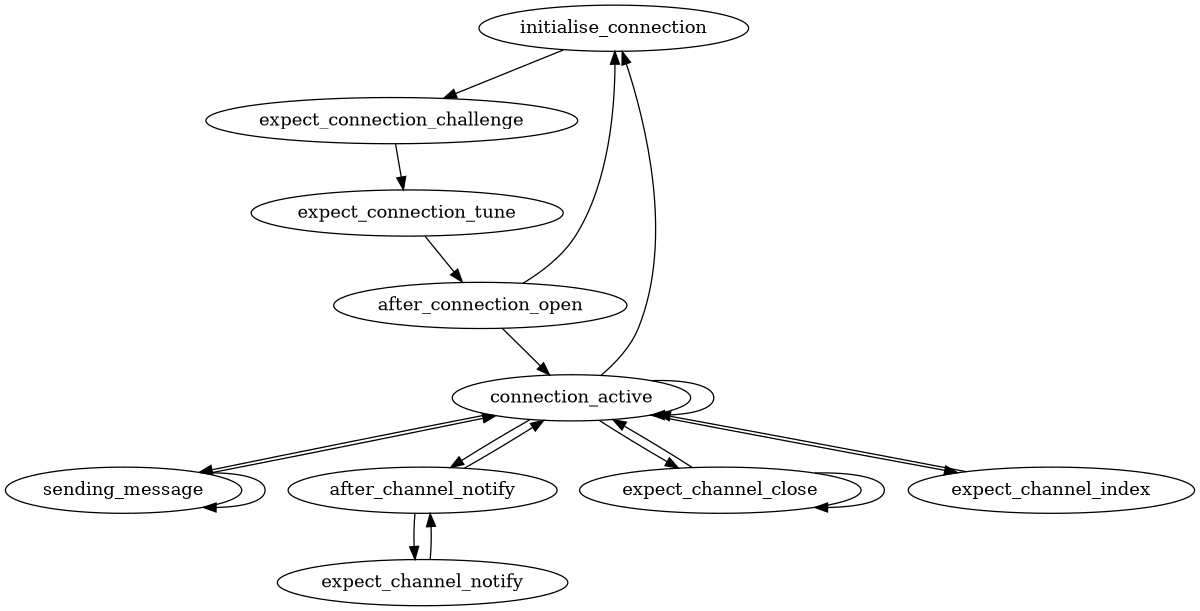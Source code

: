 digraph {
   size = "8,8";
    subgraph client {
        initialise_connection -> expect_connection_challenge;
        expect_connection_challenge -> expect_connection_tune;
        expect_connection_tune -> after_connection_open;
        after_connection_open -> connection_active;
        after_connection_open -> initialise_connection;
        connection_active -> connection_active;
        connection_active -> sending_message;
        connection_active -> after_channel_notify;
        connection_active -> expect_channel_close;
        connection_active -> expect_channel_index;
        connection_active -> initialise_connection;
        after_channel_notify -> expect_channel_notify;
        after_channel_notify -> connection_active;
        expect_channel_notify -> after_channel_notify;
        expect_channel_close -> expect_channel_close;
        expect_channel_close -> connection_active;
        expect_channel_index -> connection_active;
        sending_message -> sending_message;
        sending_message -> connection_active;
    }
}
